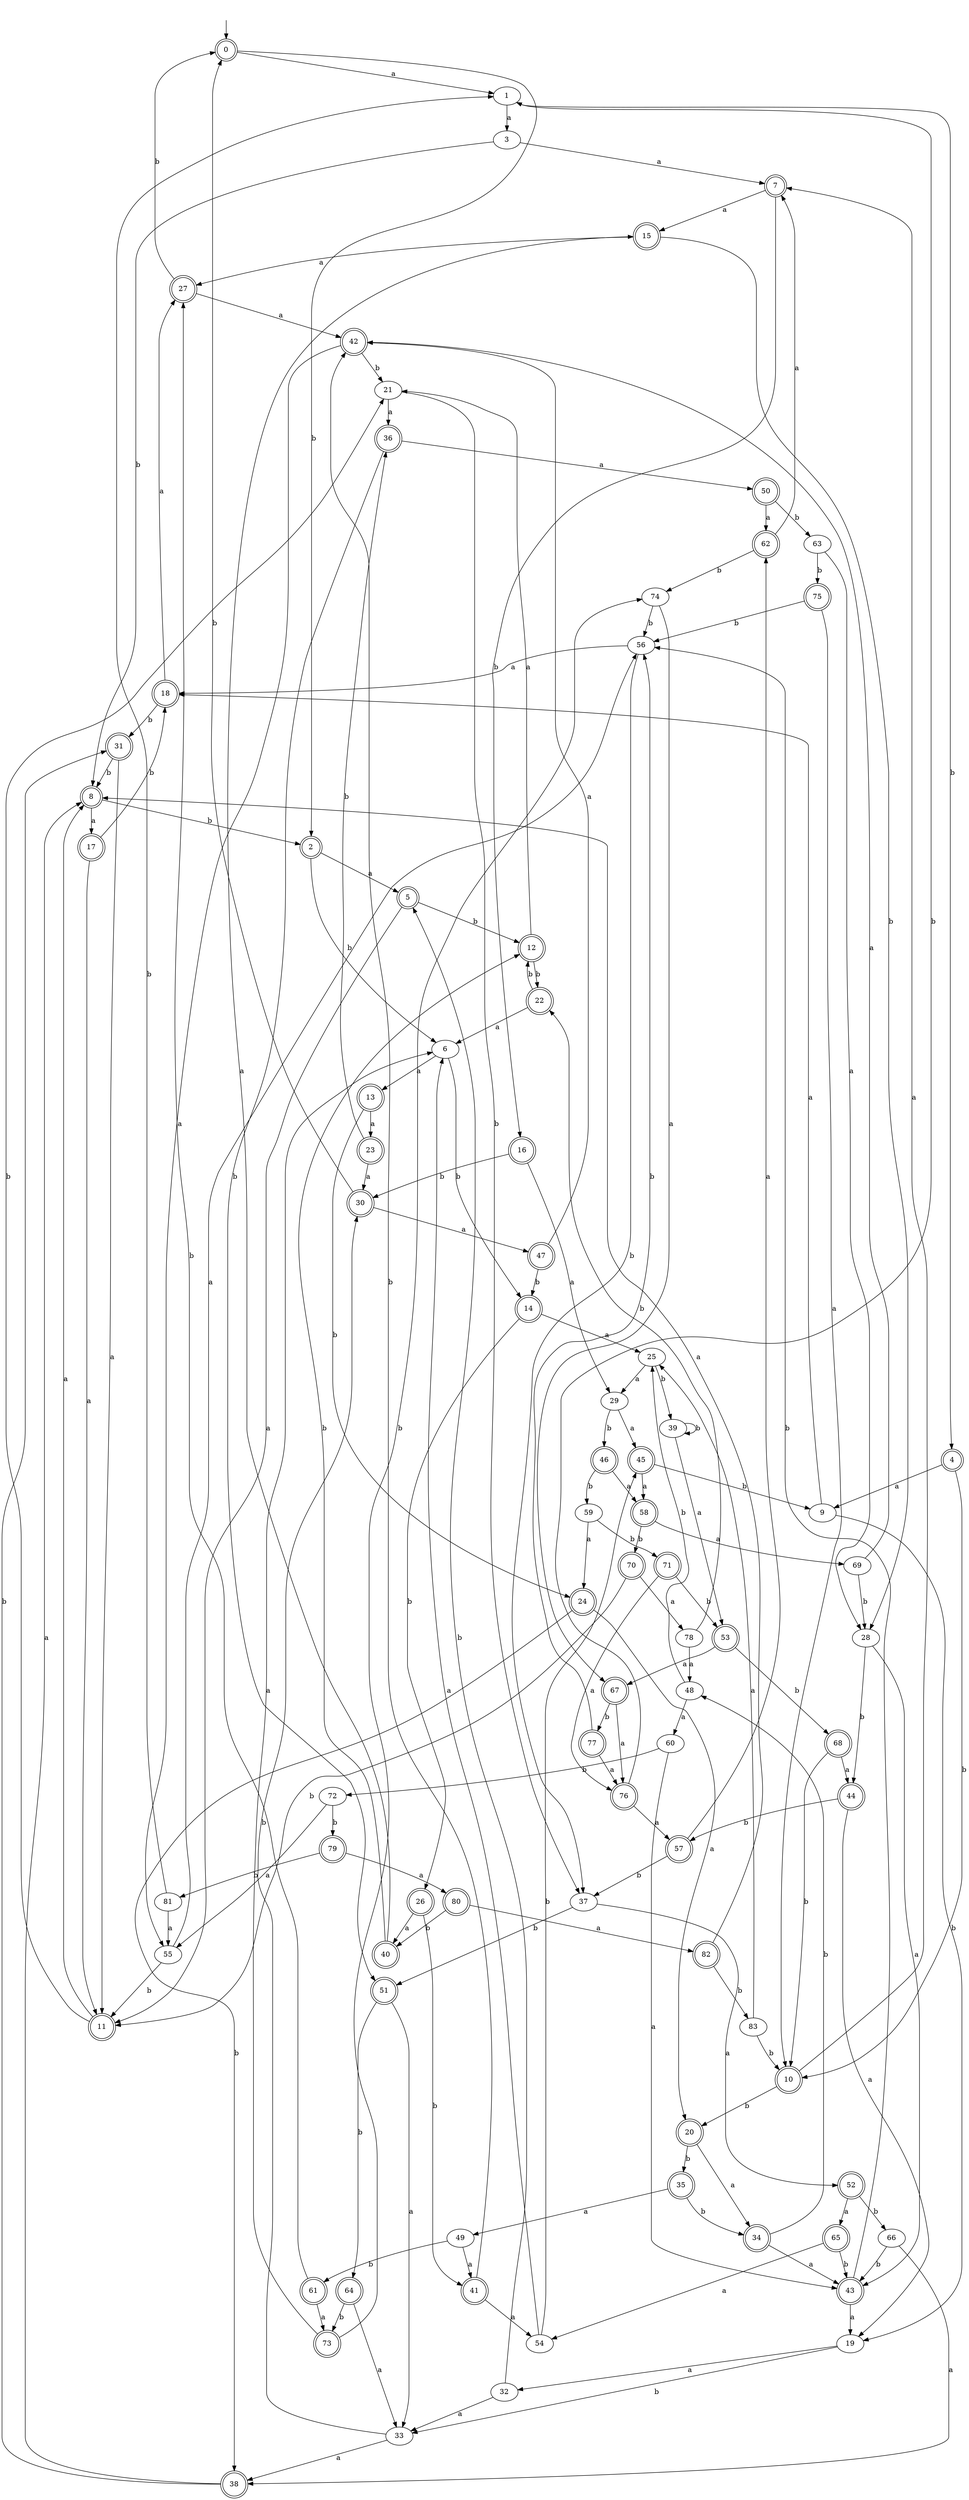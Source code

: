 digraph RandomDFA {
  __start0 [label="", shape=none];
  __start0 -> 0 [label=""];
  0 [shape=circle] [shape=doublecircle]
  0 -> 1 [label="a"]
  0 -> 2 [label="b"]
  1
  1 -> 3 [label="a"]
  1 -> 4 [label="b"]
  2 [shape=doublecircle]
  2 -> 5 [label="a"]
  2 -> 6 [label="b"]
  3
  3 -> 7 [label="a"]
  3 -> 8 [label="b"]
  4 [shape=doublecircle]
  4 -> 9 [label="a"]
  4 -> 10 [label="b"]
  5 [shape=doublecircle]
  5 -> 11 [label="a"]
  5 -> 12 [label="b"]
  6
  6 -> 13 [label="a"]
  6 -> 14 [label="b"]
  7 [shape=doublecircle]
  7 -> 15 [label="a"]
  7 -> 16 [label="b"]
  8 [shape=doublecircle]
  8 -> 17 [label="a"]
  8 -> 2 [label="b"]
  9
  9 -> 18 [label="a"]
  9 -> 19 [label="b"]
  10 [shape=doublecircle]
  10 -> 7 [label="a"]
  10 -> 20 [label="b"]
  11 [shape=doublecircle]
  11 -> 8 [label="a"]
  11 -> 21 [label="b"]
  12 [shape=doublecircle]
  12 -> 21 [label="a"]
  12 -> 22 [label="b"]
  13 [shape=doublecircle]
  13 -> 23 [label="a"]
  13 -> 24 [label="b"]
  14 [shape=doublecircle]
  14 -> 25 [label="a"]
  14 -> 26 [label="b"]
  15 [shape=doublecircle]
  15 -> 27 [label="a"]
  15 -> 28 [label="b"]
  16 [shape=doublecircle]
  16 -> 29 [label="a"]
  16 -> 30 [label="b"]
  17 [shape=doublecircle]
  17 -> 11 [label="a"]
  17 -> 18 [label="b"]
  18 [shape=doublecircle]
  18 -> 27 [label="a"]
  18 -> 31 [label="b"]
  19
  19 -> 32 [label="a"]
  19 -> 33 [label="b"]
  20 [shape=doublecircle]
  20 -> 34 [label="a"]
  20 -> 35 [label="b"]
  21
  21 -> 36 [label="a"]
  21 -> 37 [label="b"]
  22 [shape=doublecircle]
  22 -> 6 [label="a"]
  22 -> 12 [label="b"]
  23 [shape=doublecircle]
  23 -> 30 [label="a"]
  23 -> 36 [label="b"]
  24 [shape=doublecircle]
  24 -> 20 [label="a"]
  24 -> 38 [label="b"]
  25
  25 -> 29 [label="a"]
  25 -> 39 [label="b"]
  26 [shape=doublecircle]
  26 -> 40 [label="a"]
  26 -> 41 [label="b"]
  27 [shape=doublecircle]
  27 -> 42 [label="a"]
  27 -> 0 [label="b"]
  28
  28 -> 43 [label="a"]
  28 -> 44 [label="b"]
  29
  29 -> 45 [label="a"]
  29 -> 46 [label="b"]
  30 [shape=doublecircle]
  30 -> 47 [label="a"]
  30 -> 0 [label="b"]
  31 [shape=doublecircle]
  31 -> 11 [label="a"]
  31 -> 8 [label="b"]
  32
  32 -> 33 [label="a"]
  32 -> 5 [label="b"]
  33
  33 -> 38 [label="a"]
  33 -> 30 [label="b"]
  34 [shape=doublecircle]
  34 -> 43 [label="a"]
  34 -> 48 [label="b"]
  35 [shape=doublecircle]
  35 -> 49 [label="a"]
  35 -> 34 [label="b"]
  36 [shape=doublecircle]
  36 -> 50 [label="a"]
  36 -> 51 [label="b"]
  37
  37 -> 52 [label="a"]
  37 -> 51 [label="b"]
  38 [shape=doublecircle]
  38 -> 8 [label="a"]
  38 -> 31 [label="b"]
  39
  39 -> 53 [label="a"]
  39 -> 39 [label="b"]
  40 [shape=doublecircle]
  40 -> 15 [label="a"]
  40 -> 12 [label="b"]
  41 [shape=doublecircle]
  41 -> 54 [label="a"]
  41 -> 42 [label="b"]
  42 [shape=doublecircle]
  42 -> 55 [label="a"]
  42 -> 21 [label="b"]
  43 [shape=doublecircle]
  43 -> 19 [label="a"]
  43 -> 56 [label="b"]
  44 [shape=doublecircle]
  44 -> 19 [label="a"]
  44 -> 57 [label="b"]
  45 [shape=doublecircle]
  45 -> 58 [label="a"]
  45 -> 9 [label="b"]
  46 [shape=doublecircle]
  46 -> 58 [label="a"]
  46 -> 59 [label="b"]
  47 [shape=doublecircle]
  47 -> 42 [label="a"]
  47 -> 14 [label="b"]
  48
  48 -> 60 [label="a"]
  48 -> 25 [label="b"]
  49
  49 -> 41 [label="a"]
  49 -> 61 [label="b"]
  50 [shape=doublecircle]
  50 -> 62 [label="a"]
  50 -> 63 [label="b"]
  51 [shape=doublecircle]
  51 -> 33 [label="a"]
  51 -> 64 [label="b"]
  52 [shape=doublecircle]
  52 -> 65 [label="a"]
  52 -> 66 [label="b"]
  53 [shape=doublecircle]
  53 -> 67 [label="a"]
  53 -> 68 [label="b"]
  54
  54 -> 6 [label="a"]
  54 -> 45 [label="b"]
  55
  55 -> 56 [label="a"]
  55 -> 11 [label="b"]
  56
  56 -> 18 [label="a"]
  56 -> 37 [label="b"]
  57 [shape=doublecircle]
  57 -> 62 [label="a"]
  57 -> 37 [label="b"]
  58 [shape=doublecircle]
  58 -> 69 [label="a"]
  58 -> 70 [label="b"]
  59
  59 -> 24 [label="a"]
  59 -> 71 [label="b"]
  60
  60 -> 43 [label="a"]
  60 -> 72 [label="b"]
  61 [shape=doublecircle]
  61 -> 73 [label="a"]
  61 -> 27 [label="b"]
  62 [shape=doublecircle]
  62 -> 7 [label="a"]
  62 -> 74 [label="b"]
  63
  63 -> 28 [label="a"]
  63 -> 75 [label="b"]
  64 [shape=doublecircle]
  64 -> 33 [label="a"]
  64 -> 73 [label="b"]
  65 [shape=doublecircle]
  65 -> 54 [label="a"]
  65 -> 43 [label="b"]
  66
  66 -> 38 [label="a"]
  66 -> 43 [label="b"]
  67 [shape=doublecircle]
  67 -> 76 [label="a"]
  67 -> 77 [label="b"]
  68 [shape=doublecircle]
  68 -> 44 [label="a"]
  68 -> 10 [label="b"]
  69
  69 -> 42 [label="a"]
  69 -> 28 [label="b"]
  70 [shape=doublecircle]
  70 -> 78 [label="a"]
  70 -> 11 [label="b"]
  71 [shape=doublecircle]
  71 -> 76 [label="a"]
  71 -> 53 [label="b"]
  72
  72 -> 55 [label="a"]
  72 -> 79 [label="b"]
  73 [shape=doublecircle]
  73 -> 6 [label="a"]
  73 -> 74 [label="b"]
  74
  74 -> 67 [label="a"]
  74 -> 56 [label="b"]
  75 [shape=doublecircle]
  75 -> 10 [label="a"]
  75 -> 56 [label="b"]
  76 [shape=doublecircle]
  76 -> 57 [label="a"]
  76 -> 1 [label="b"]
  77 [shape=doublecircle]
  77 -> 76 [label="a"]
  77 -> 56 [label="b"]
  78
  78 -> 48 [label="a"]
  78 -> 22 [label="b"]
  79 [shape=doublecircle]
  79 -> 80 [label="a"]
  79 -> 81 [label="b"]
  80 [shape=doublecircle]
  80 -> 82 [label="a"]
  80 -> 40 [label="b"]
  81
  81 -> 55 [label="a"]
  81 -> 1 [label="b"]
  82 [shape=doublecircle]
  82 -> 8 [label="a"]
  82 -> 83 [label="b"]
  83
  83 -> 25 [label="a"]
  83 -> 10 [label="b"]
}
